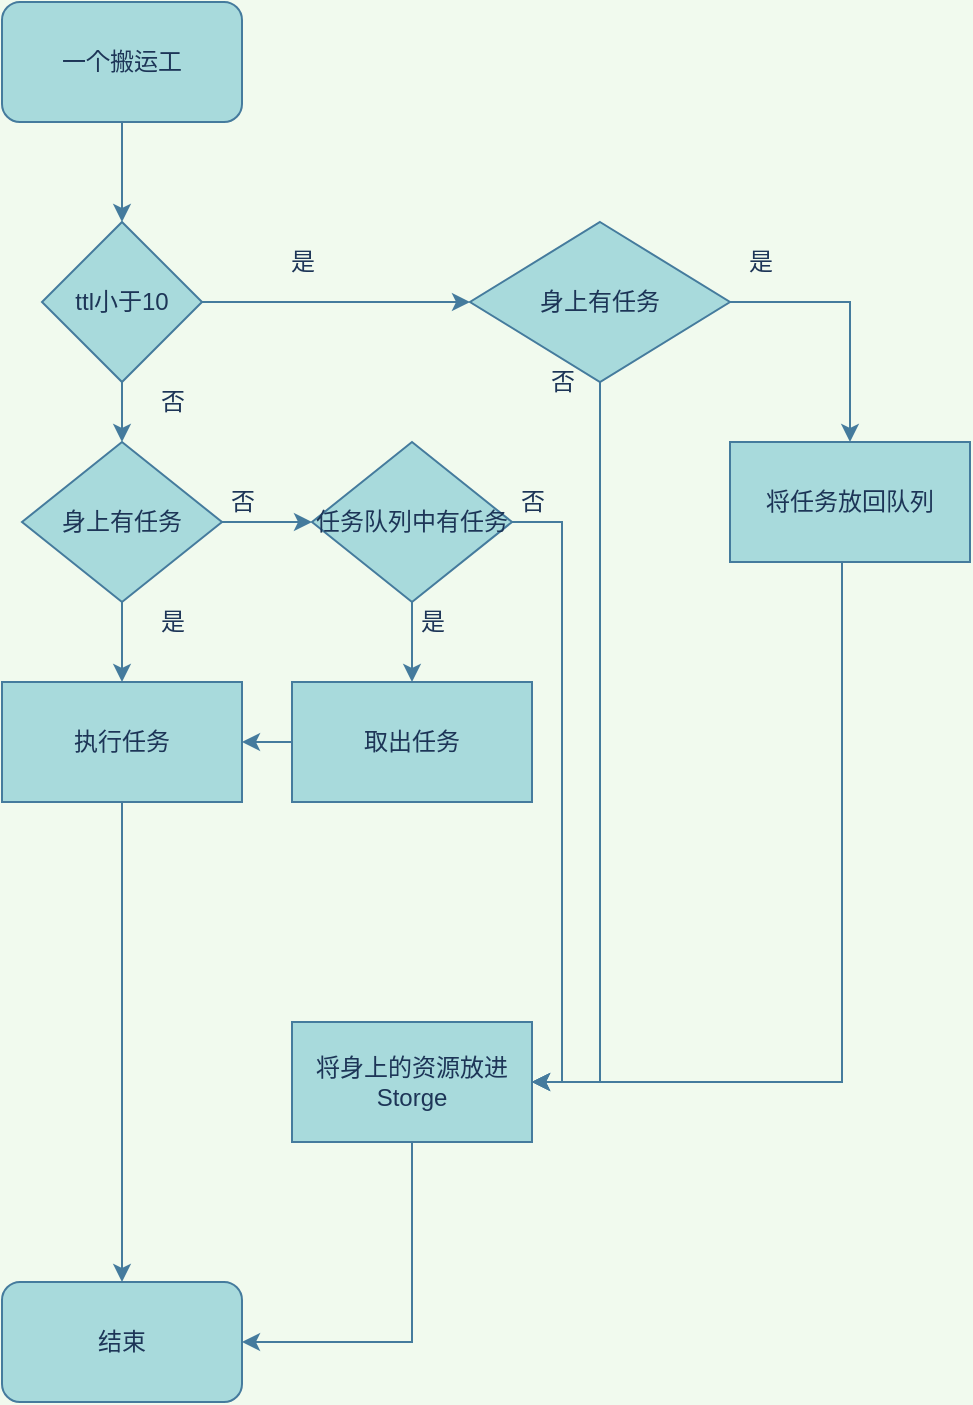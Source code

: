 <mxfile version="13.6.5">
    <diagram id="tyQm8V_89nFt24QCPygB" name="第 1 页">
        <mxGraphModel dx="1279" dy="573" grid="1" gridSize="10" guides="1" tooltips="1" connect="1" arrows="1" fold="1" page="1" pageScale="1" pageWidth="827" pageHeight="1169" background="#F1FAEE" math="0" shadow="0">
            <root>
                <mxCell id="0"/>
                <mxCell id="1" parent="0"/>
                <mxCell id="6" style="edgeStyle=orthogonalEdgeStyle;rounded=0;orthogonalLoop=1;jettySize=auto;html=1;entryX=0.5;entryY=0;entryDx=0;entryDy=0;labelBackgroundColor=#F1FAEE;strokeColor=#457B9D;fontColor=#1D3557;" parent="1" source="2" target="4" edge="1">
                    <mxGeometry relative="1" as="geometry"/>
                </mxCell>
                <mxCell id="2" value="一个搬运工" style="rounded=1;whiteSpace=wrap;html=1;fillColor=#A8DADC;strokeColor=#457B9D;fontColor=#1D3557;" parent="1" vertex="1">
                    <mxGeometry x="220" y="100" width="120" height="60" as="geometry"/>
                </mxCell>
                <mxCell id="3" value="结束" style="rounded=1;whiteSpace=wrap;html=1;fillColor=#A8DADC;strokeColor=#457B9D;fontColor=#1D3557;" parent="1" vertex="1">
                    <mxGeometry x="220" y="740" width="120" height="60" as="geometry"/>
                </mxCell>
                <mxCell id="23" style="edgeStyle=orthogonalEdgeStyle;rounded=0;orthogonalLoop=1;jettySize=auto;html=1;entryX=0.5;entryY=0;entryDx=0;entryDy=0;labelBackgroundColor=#F1FAEE;strokeColor=#457B9D;fontColor=#1D3557;" parent="1" source="4" target="22" edge="1">
                    <mxGeometry relative="1" as="geometry"/>
                </mxCell>
                <mxCell id="27" style="edgeStyle=orthogonalEdgeStyle;rounded=0;orthogonalLoop=1;jettySize=auto;html=1;entryX=0;entryY=0.5;entryDx=0;entryDy=0;labelBackgroundColor=#F1FAEE;strokeColor=#457B9D;fontColor=#1D3557;" parent="1" source="4" target="9" edge="1">
                    <mxGeometry relative="1" as="geometry"/>
                </mxCell>
                <mxCell id="4" value="ttl小于10" style="rhombus;whiteSpace=wrap;html=1;fillColor=#A8DADC;strokeColor=#457B9D;fontColor=#1D3557;" parent="1" vertex="1">
                    <mxGeometry x="240" y="210" width="80" height="80" as="geometry"/>
                </mxCell>
                <mxCell id="45" style="edgeStyle=orthogonalEdgeStyle;rounded=0;orthogonalLoop=1;jettySize=auto;html=1;entryX=1;entryY=0.5;entryDx=0;entryDy=0;labelBackgroundColor=#F1FAEE;strokeColor=#457B9D;fontColor=#1D3557;" edge="1" parent="1" source="9" target="44">
                    <mxGeometry relative="1" as="geometry"/>
                </mxCell>
                <mxCell id="9" value="身上有任务" style="rhombus;whiteSpace=wrap;html=1;fillColor=#A8DADC;strokeColor=#457B9D;fontColor=#1D3557;" parent="1" vertex="1">
                    <mxGeometry x="454" y="210" width="130" height="80" as="geometry"/>
                </mxCell>
                <mxCell id="18" style="edgeStyle=orthogonalEdgeStyle;rounded=0;orthogonalLoop=1;jettySize=auto;html=1;entryX=0.5;entryY=0;entryDx=0;entryDy=0;exitX=1;exitY=0.5;exitDx=0;exitDy=0;labelBackgroundColor=#F1FAEE;strokeColor=#457B9D;fontColor=#1D3557;" parent="1" source="9" target="17" edge="1">
                    <mxGeometry relative="1" as="geometry">
                        <mxPoint x="644" y="260" as="sourcePoint"/>
                    </mxGeometry>
                </mxCell>
                <mxCell id="47" style="edgeStyle=orthogonalEdgeStyle;rounded=0;orthogonalLoop=1;jettySize=auto;html=1;entryX=1;entryY=0.5;entryDx=0;entryDy=0;labelBackgroundColor=#F1FAEE;strokeColor=#457B9D;fontColor=#1D3557;" edge="1" parent="1" source="17" target="44">
                    <mxGeometry relative="1" as="geometry">
                        <Array as="points">
                            <mxPoint x="640" y="640"/>
                        </Array>
                    </mxGeometry>
                </mxCell>
                <mxCell id="17" value="将任务放回队列" style="rounded=0;whiteSpace=wrap;html=1;fillColor=#A8DADC;strokeColor=#457B9D;fontColor=#1D3557;" parent="1" vertex="1">
                    <mxGeometry x="584" y="320" width="120" height="60" as="geometry"/>
                </mxCell>
                <mxCell id="26" value="" style="edgeStyle=orthogonalEdgeStyle;rounded=0;orthogonalLoop=1;jettySize=auto;html=1;labelBackgroundColor=#F1FAEE;strokeColor=#457B9D;fontColor=#1D3557;" parent="1" source="22" target="25" edge="1">
                    <mxGeometry relative="1" as="geometry"/>
                </mxCell>
                <mxCell id="35" value="" style="edgeStyle=orthogonalEdgeStyle;rounded=0;orthogonalLoop=1;jettySize=auto;html=1;labelBackgroundColor=#F1FAEE;strokeColor=#457B9D;fontColor=#1D3557;" parent="1" source="22" target="34" edge="1">
                    <mxGeometry relative="1" as="geometry"/>
                </mxCell>
                <mxCell id="22" value="身上有任务" style="rhombus;whiteSpace=wrap;html=1;fillColor=#A8DADC;strokeColor=#457B9D;fontColor=#1D3557;" parent="1" vertex="1">
                    <mxGeometry x="230" y="320" width="100" height="80" as="geometry"/>
                </mxCell>
                <mxCell id="43" style="edgeStyle=orthogonalEdgeStyle;rounded=0;orthogonalLoop=1;jettySize=auto;html=1;entryX=0.5;entryY=0;entryDx=0;entryDy=0;labelBackgroundColor=#F1FAEE;strokeColor=#457B9D;fontColor=#1D3557;" parent="1" source="25" target="3" edge="1">
                    <mxGeometry relative="1" as="geometry"/>
                </mxCell>
                <mxCell id="25" value="执行任务" style="whiteSpace=wrap;html=1;fillColor=#A8DADC;strokeColor=#457B9D;fontColor=#1D3557;" parent="1" vertex="1">
                    <mxGeometry x="220" y="440" width="120" height="60" as="geometry"/>
                </mxCell>
                <mxCell id="28" value="是" style="text;html=1;align=center;verticalAlign=middle;resizable=0;points=[];autosize=1;fontColor=#1D3557;" parent="1" vertex="1">
                    <mxGeometry x="355" y="220" width="30" height="20" as="geometry"/>
                </mxCell>
                <mxCell id="29" value="是" style="text;html=1;align=center;verticalAlign=middle;resizable=0;points=[];autosize=1;fontColor=#1D3557;" parent="1" vertex="1">
                    <mxGeometry x="584" y="220" width="30" height="20" as="geometry"/>
                </mxCell>
                <mxCell id="30" value="否" style="text;html=1;align=center;verticalAlign=middle;resizable=0;points=[];autosize=1;fontColor=#1D3557;" parent="1" vertex="1">
                    <mxGeometry x="485" y="280" width="30" height="20" as="geometry"/>
                </mxCell>
                <mxCell id="31" value="否" style="text;html=1;align=center;verticalAlign=middle;resizable=0;points=[];autosize=1;fontColor=#1D3557;" parent="1" vertex="1">
                    <mxGeometry x="290" y="290" width="30" height="20" as="geometry"/>
                </mxCell>
                <mxCell id="32" value="是" style="text;html=1;align=center;verticalAlign=middle;resizable=0;points=[];autosize=1;fontColor=#1D3557;" parent="1" vertex="1">
                    <mxGeometry x="290" y="400" width="30" height="20" as="geometry"/>
                </mxCell>
                <mxCell id="38" value="" style="edgeStyle=orthogonalEdgeStyle;rounded=0;orthogonalLoop=1;jettySize=auto;html=1;labelBackgroundColor=#F1FAEE;strokeColor=#457B9D;fontColor=#1D3557;" parent="1" source="34" target="37" edge="1">
                    <mxGeometry relative="1" as="geometry"/>
                </mxCell>
                <mxCell id="49" style="edgeStyle=orthogonalEdgeStyle;rounded=0;orthogonalLoop=1;jettySize=auto;html=1;entryX=1;entryY=0.5;entryDx=0;entryDy=0;labelBackgroundColor=#F1FAEE;strokeColor=#457B9D;fontColor=#1D3557;" edge="1" parent="1" source="34" target="44">
                    <mxGeometry relative="1" as="geometry">
                        <Array as="points">
                            <mxPoint x="500" y="360"/>
                            <mxPoint x="500" y="640"/>
                        </Array>
                    </mxGeometry>
                </mxCell>
                <mxCell id="34" value="任务队列中有任务" style="rhombus;whiteSpace=wrap;html=1;fillColor=#A8DADC;strokeColor=#457B9D;fontColor=#1D3557;" parent="1" vertex="1">
                    <mxGeometry x="375" y="320" width="100" height="80" as="geometry"/>
                </mxCell>
                <mxCell id="36" value="否" style="text;html=1;align=center;verticalAlign=middle;resizable=0;points=[];autosize=1;fontColor=#1D3557;" parent="1" vertex="1">
                    <mxGeometry x="470" y="340" width="30" height="20" as="geometry"/>
                </mxCell>
                <mxCell id="40" style="edgeStyle=orthogonalEdgeStyle;rounded=0;orthogonalLoop=1;jettySize=auto;html=1;labelBackgroundColor=#F1FAEE;strokeColor=#457B9D;fontColor=#1D3557;" parent="1" source="37" target="25" edge="1">
                    <mxGeometry relative="1" as="geometry"/>
                </mxCell>
                <mxCell id="37" value="取出任务" style="whiteSpace=wrap;html=1;fillColor=#A8DADC;strokeColor=#457B9D;fontColor=#1D3557;" parent="1" vertex="1">
                    <mxGeometry x="365" y="440" width="120" height="60" as="geometry"/>
                </mxCell>
                <mxCell id="41" value="否" style="text;html=1;align=center;verticalAlign=middle;resizable=0;points=[];autosize=1;fontColor=#1D3557;" parent="1" vertex="1">
                    <mxGeometry x="325" y="340" width="30" height="20" as="geometry"/>
                </mxCell>
                <mxCell id="42" value="是" style="text;html=1;align=center;verticalAlign=middle;resizable=0;points=[];autosize=1;fontColor=#1D3557;" parent="1" vertex="1">
                    <mxGeometry x="420" y="400" width="30" height="20" as="geometry"/>
                </mxCell>
                <mxCell id="48" style="edgeStyle=orthogonalEdgeStyle;rounded=0;orthogonalLoop=1;jettySize=auto;html=1;entryX=1;entryY=0.5;entryDx=0;entryDy=0;labelBackgroundColor=#F1FAEE;strokeColor=#457B9D;fontColor=#1D3557;" edge="1" parent="1" source="44" target="3">
                    <mxGeometry relative="1" as="geometry">
                        <Array as="points">
                            <mxPoint x="425" y="770"/>
                        </Array>
                    </mxGeometry>
                </mxCell>
                <mxCell id="44" value="将身上的资源放进Storge" style="whiteSpace=wrap;html=1;fillColor=#A8DADC;strokeColor=#457B9D;fontColor=#1D3557;" vertex="1" parent="1">
                    <mxGeometry x="365" y="610" width="120" height="60" as="geometry"/>
                </mxCell>
            </root>
        </mxGraphModel>
    </diagram>
</mxfile>